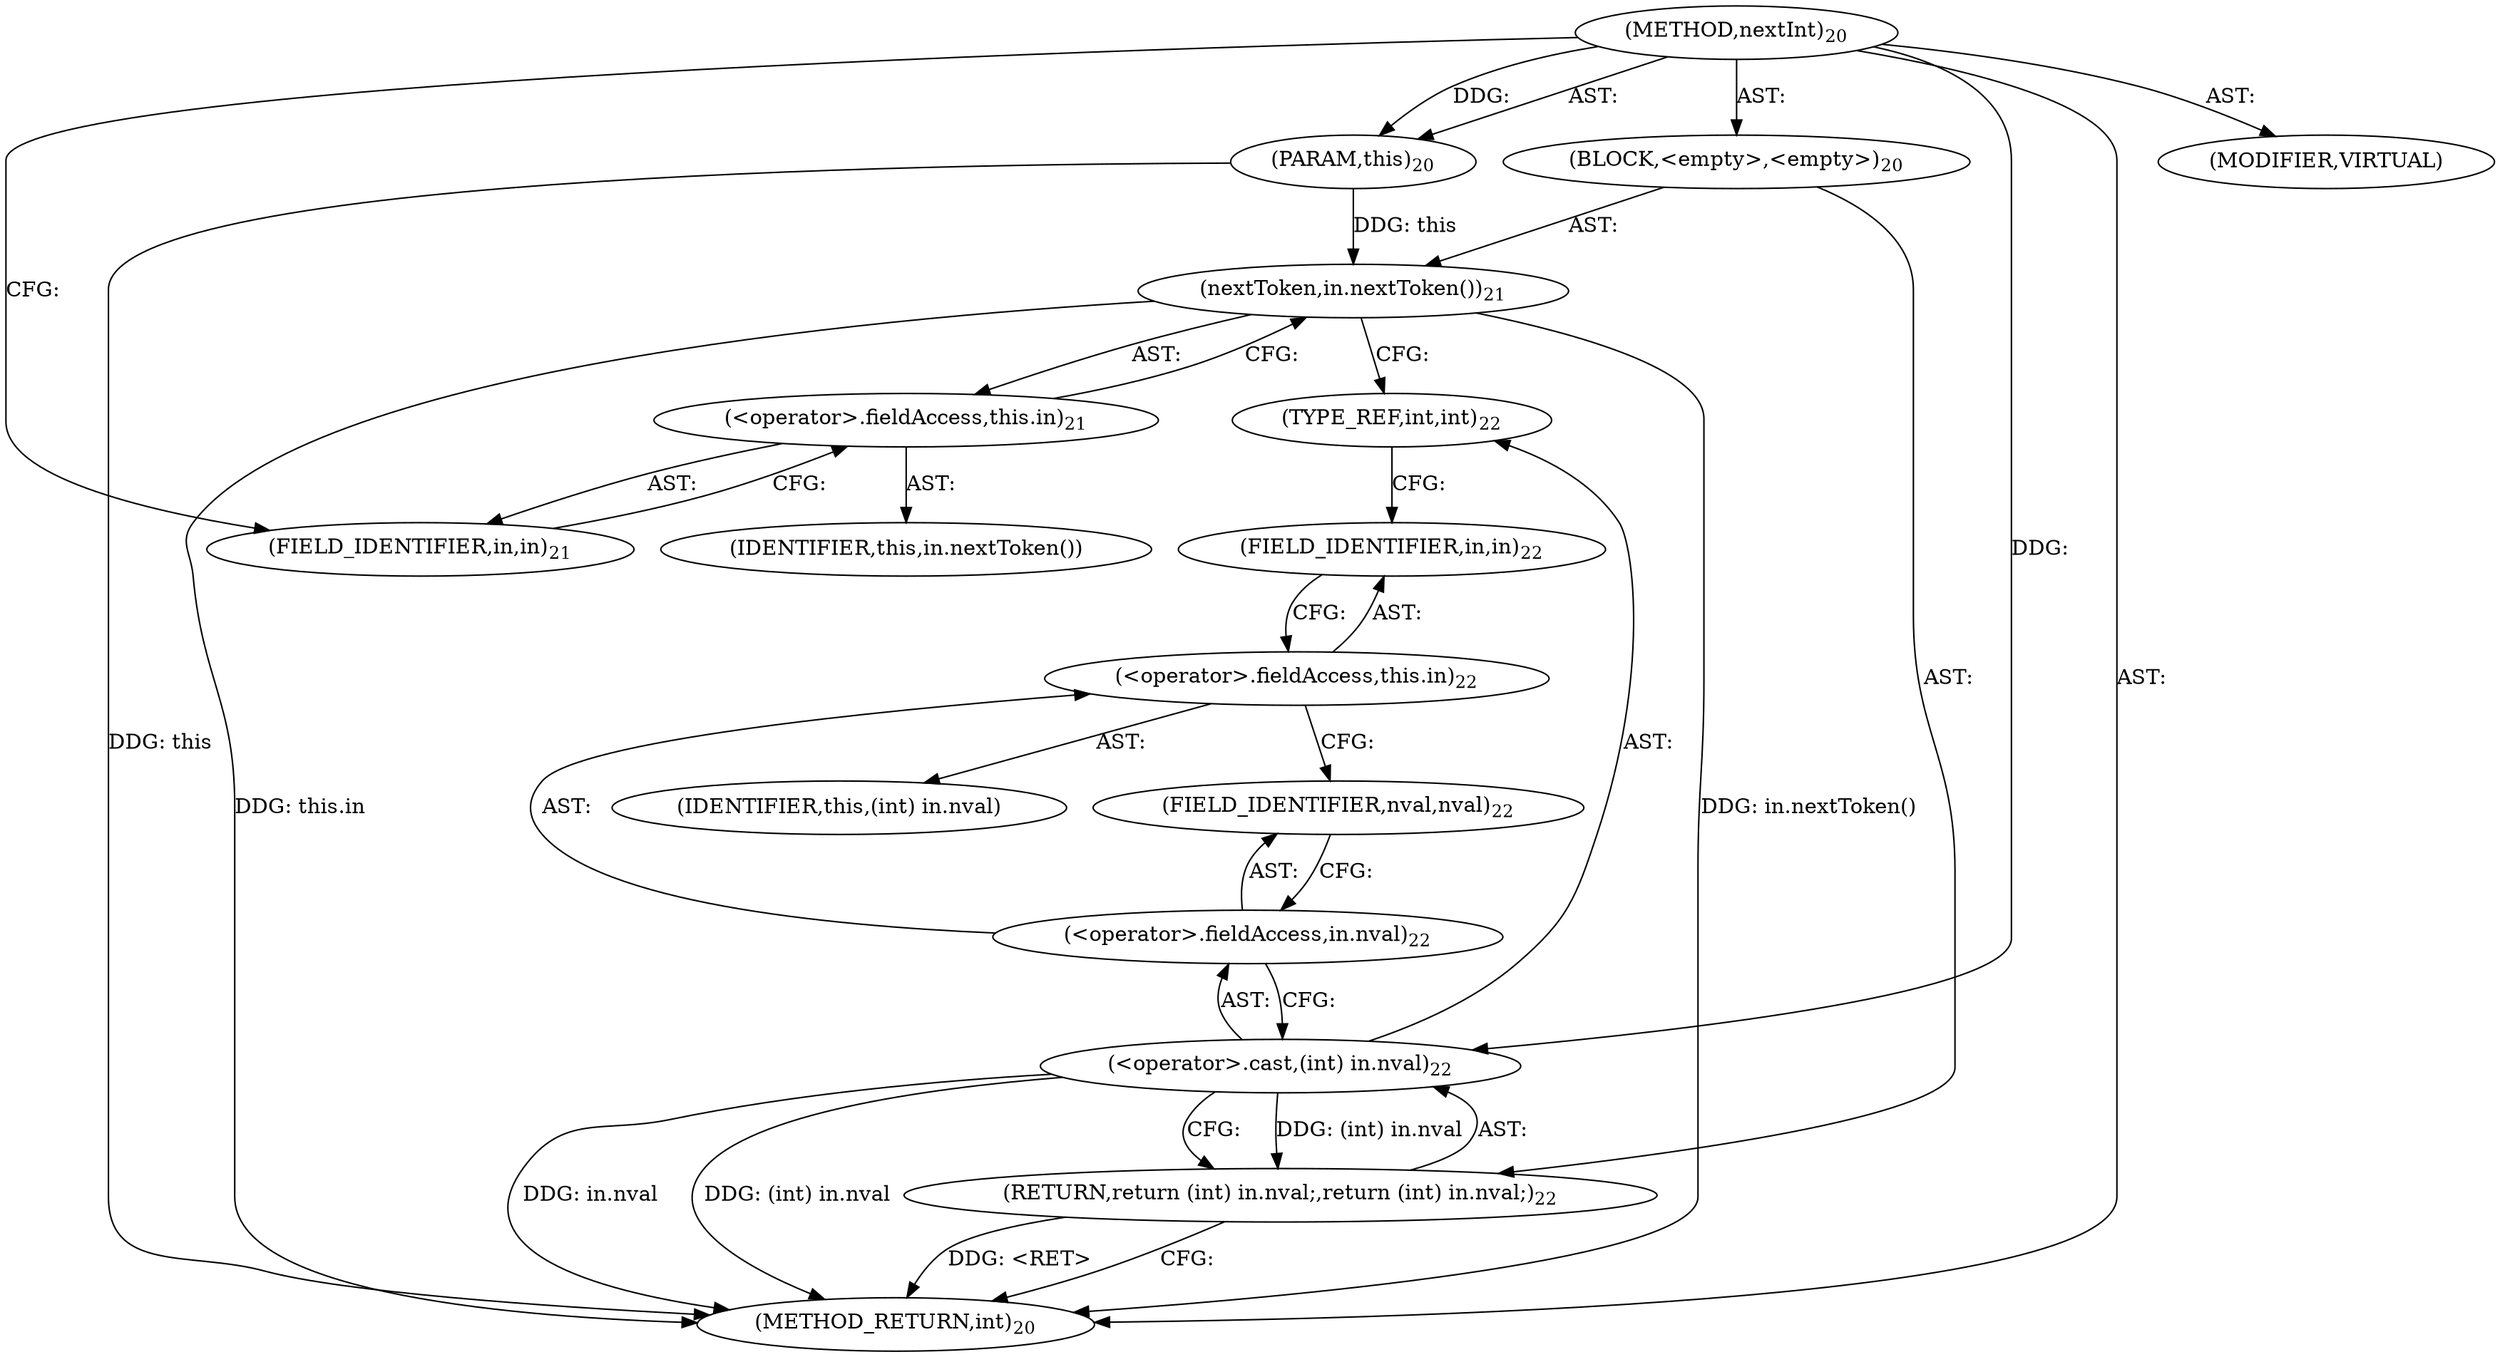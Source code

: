 digraph "nextInt" {  
"99" [label = <(METHOD,nextInt)<SUB>20</SUB>> ]
"100" [label = <(PARAM,this)<SUB>20</SUB>> ]
"101" [label = <(BLOCK,&lt;empty&gt;,&lt;empty&gt;)<SUB>20</SUB>> ]
"102" [label = <(nextToken,in.nextToken())<SUB>21</SUB>> ]
"103" [label = <(&lt;operator&gt;.fieldAccess,this.in)<SUB>21</SUB>> ]
"104" [label = <(IDENTIFIER,this,in.nextToken())> ]
"105" [label = <(FIELD_IDENTIFIER,in,in)<SUB>21</SUB>> ]
"106" [label = <(RETURN,return (int) in.nval;,return (int) in.nval;)<SUB>22</SUB>> ]
"107" [label = <(&lt;operator&gt;.cast,(int) in.nval)<SUB>22</SUB>> ]
"108" [label = <(TYPE_REF,int,int)<SUB>22</SUB>> ]
"109" [label = <(&lt;operator&gt;.fieldAccess,in.nval)<SUB>22</SUB>> ]
"110" [label = <(&lt;operator&gt;.fieldAccess,this.in)<SUB>22</SUB>> ]
"111" [label = <(IDENTIFIER,this,(int) in.nval)> ]
"112" [label = <(FIELD_IDENTIFIER,in,in)<SUB>22</SUB>> ]
"113" [label = <(FIELD_IDENTIFIER,nval,nval)<SUB>22</SUB>> ]
"114" [label = <(MODIFIER,VIRTUAL)> ]
"115" [label = <(METHOD_RETURN,int)<SUB>20</SUB>> ]
  "99" -> "100"  [ label = "AST: "] 
  "99" -> "101"  [ label = "AST: "] 
  "99" -> "114"  [ label = "AST: "] 
  "99" -> "115"  [ label = "AST: "] 
  "101" -> "102"  [ label = "AST: "] 
  "101" -> "106"  [ label = "AST: "] 
  "102" -> "103"  [ label = "AST: "] 
  "103" -> "104"  [ label = "AST: "] 
  "103" -> "105"  [ label = "AST: "] 
  "106" -> "107"  [ label = "AST: "] 
  "107" -> "108"  [ label = "AST: "] 
  "107" -> "109"  [ label = "AST: "] 
  "109" -> "110"  [ label = "AST: "] 
  "109" -> "113"  [ label = "AST: "] 
  "110" -> "111"  [ label = "AST: "] 
  "110" -> "112"  [ label = "AST: "] 
  "102" -> "108"  [ label = "CFG: "] 
  "106" -> "115"  [ label = "CFG: "] 
  "103" -> "102"  [ label = "CFG: "] 
  "107" -> "106"  [ label = "CFG: "] 
  "105" -> "103"  [ label = "CFG: "] 
  "108" -> "112"  [ label = "CFG: "] 
  "109" -> "107"  [ label = "CFG: "] 
  "110" -> "113"  [ label = "CFG: "] 
  "113" -> "109"  [ label = "CFG: "] 
  "112" -> "110"  [ label = "CFG: "] 
  "99" -> "105"  [ label = "CFG: "] 
  "106" -> "115"  [ label = "DDG: &lt;RET&gt;"] 
  "100" -> "115"  [ label = "DDG: this"] 
  "102" -> "115"  [ label = "DDG: this.in"] 
  "102" -> "115"  [ label = "DDG: in.nextToken()"] 
  "107" -> "115"  [ label = "DDG: in.nval"] 
  "107" -> "115"  [ label = "DDG: (int) in.nval"] 
  "99" -> "100"  [ label = "DDG: "] 
  "107" -> "106"  [ label = "DDG: (int) in.nval"] 
  "100" -> "102"  [ label = "DDG: this"] 
  "99" -> "107"  [ label = "DDG: "] 
}

